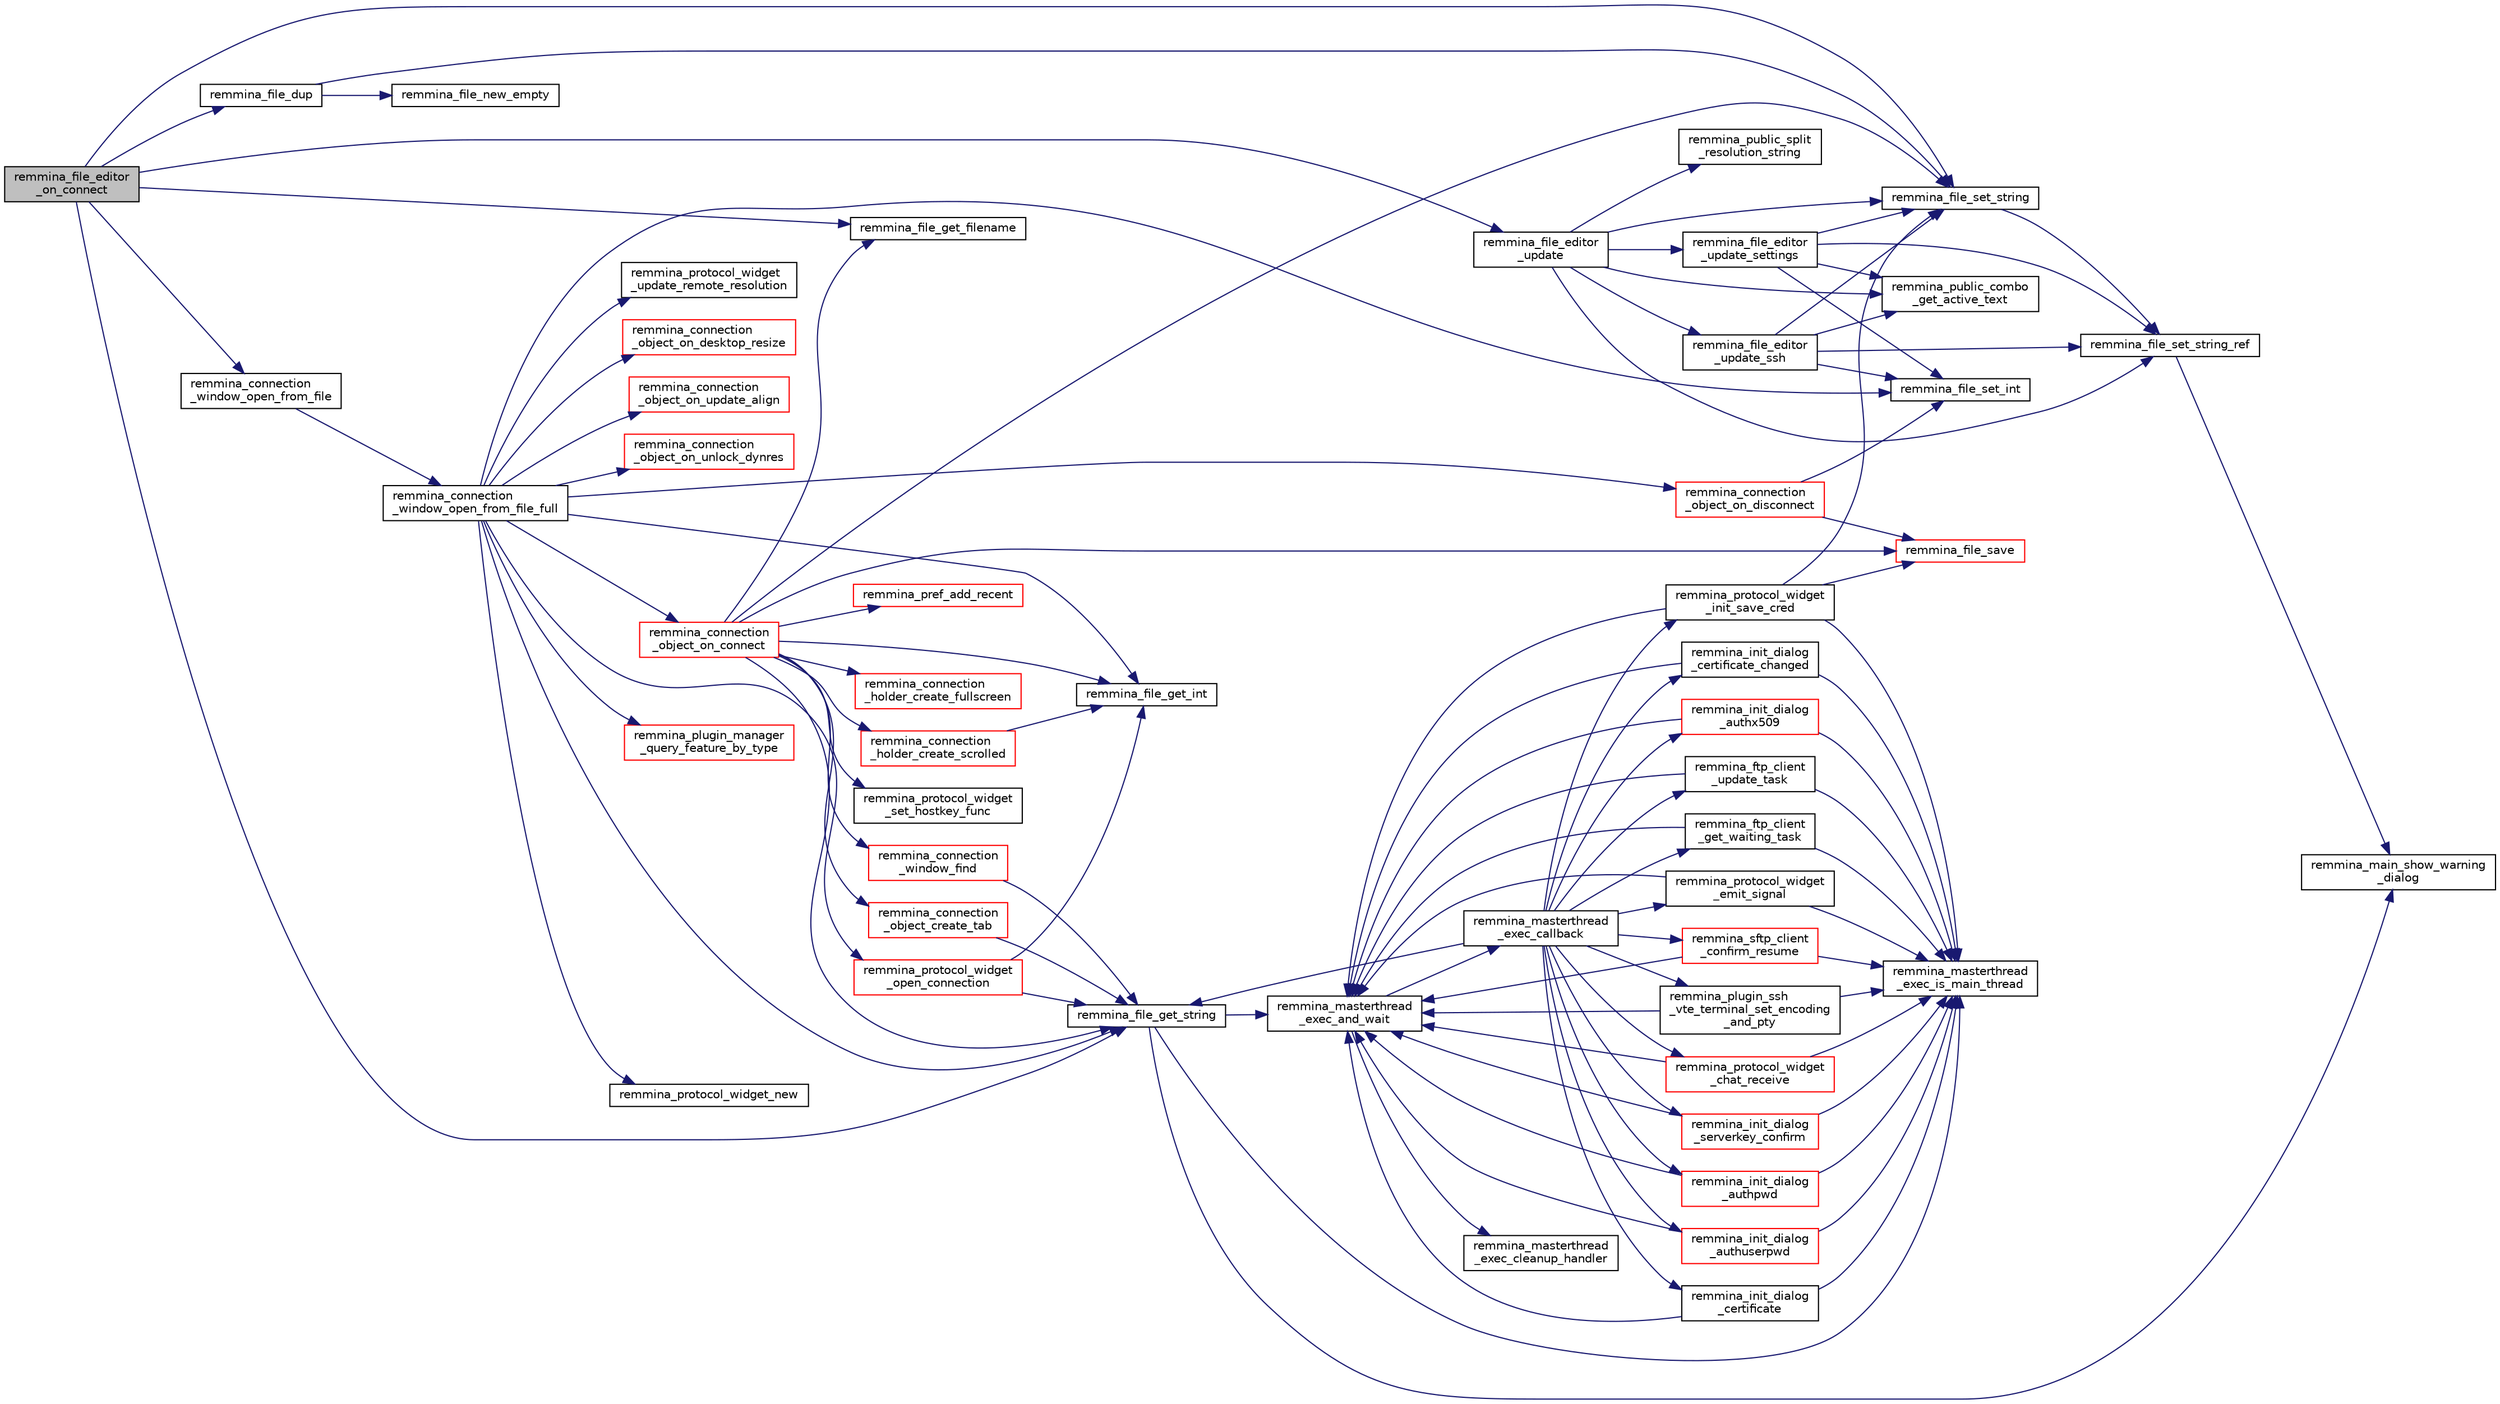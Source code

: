 digraph "remmina_file_editor_on_connect"
{
  edge [fontname="Helvetica",fontsize="10",labelfontname="Helvetica",labelfontsize="10"];
  node [fontname="Helvetica",fontsize="10",shape=record];
  rankdir="LR";
  Node2370 [label="remmina_file_editor\l_on_connect",height=0.2,width=0.4,color="black", fillcolor="grey75", style="filled", fontcolor="black"];
  Node2370 -> Node2371 [color="midnightblue",fontsize="10",style="solid",fontname="Helvetica"];
  Node2371 [label="remmina_file_editor\l_update",height=0.2,width=0.4,color="black", fillcolor="white", style="filled",URL="$remmina__file__editor_8c.html#ab5583c8b2ff4cfa003d7bdc69cff0067"];
  Node2371 -> Node2372 [color="midnightblue",fontsize="10",style="solid",fontname="Helvetica"];
  Node2372 [label="remmina_file_set_string",height=0.2,width=0.4,color="black", fillcolor="white", style="filled",URL="$remmina__file_8c.html#a85ca1ca2d0bf9ef29e490c6f4527a954"];
  Node2372 -> Node2373 [color="midnightblue",fontsize="10",style="solid",fontname="Helvetica"];
  Node2373 [label="remmina_file_set_string_ref",height=0.2,width=0.4,color="black", fillcolor="white", style="filled",URL="$remmina__file_8c.html#a74951c1067a1a5e1341f5e1c1206dec6"];
  Node2373 -> Node2374 [color="midnightblue",fontsize="10",style="solid",fontname="Helvetica"];
  Node2374 [label="remmina_main_show_warning\l_dialog",height=0.2,width=0.4,color="black", fillcolor="white", style="filled",URL="$remmina__main_8c.html#ad99b9c0bf2fa8c166a8b4a09e06ffdf7"];
  Node2371 -> Node2373 [color="midnightblue",fontsize="10",style="solid",fontname="Helvetica"];
  Node2371 -> Node2375 [color="midnightblue",fontsize="10",style="solid",fontname="Helvetica"];
  Node2375 [label="remmina_public_combo\l_get_active_text",height=0.2,width=0.4,color="black", fillcolor="white", style="filled",URL="$remmina__public_8c.html#af1679d83834c8409f23e00c555d677fb"];
  Node2371 -> Node2376 [color="midnightblue",fontsize="10",style="solid",fontname="Helvetica"];
  Node2376 [label="remmina_public_split\l_resolution_string",height=0.2,width=0.4,color="black", fillcolor="white", style="filled",URL="$remmina__public_8c.html#aaf3fdb980c24cd06965b85ebcdd79173"];
  Node2371 -> Node2377 [color="midnightblue",fontsize="10",style="solid",fontname="Helvetica"];
  Node2377 [label="remmina_file_editor\l_update_ssh",height=0.2,width=0.4,color="black", fillcolor="white", style="filled",URL="$remmina__file__editor_8c.html#af56d68ee8ab4f5e5a8f19188ebed0120"];
  Node2377 -> Node2373 [color="midnightblue",fontsize="10",style="solid",fontname="Helvetica"];
  Node2377 -> Node2375 [color="midnightblue",fontsize="10",style="solid",fontname="Helvetica"];
  Node2377 -> Node2378 [color="midnightblue",fontsize="10",style="solid",fontname="Helvetica"];
  Node2378 [label="remmina_file_set_int",height=0.2,width=0.4,color="black", fillcolor="white", style="filled",URL="$remmina__file_8c.html#af153b0d289ac93f6ecdaa15d5f3b9b8c"];
  Node2377 -> Node2372 [color="midnightblue",fontsize="10",style="solid",fontname="Helvetica"];
  Node2371 -> Node2379 [color="midnightblue",fontsize="10",style="solid",fontname="Helvetica"];
  Node2379 [label="remmina_file_editor\l_update_settings",height=0.2,width=0.4,color="black", fillcolor="white", style="filled",URL="$remmina__file__editor_8c.html#a1a88820e6278cc50eb59a6333c7f40dd"];
  Node2379 -> Node2372 [color="midnightblue",fontsize="10",style="solid",fontname="Helvetica"];
  Node2379 -> Node2373 [color="midnightblue",fontsize="10",style="solid",fontname="Helvetica"];
  Node2379 -> Node2375 [color="midnightblue",fontsize="10",style="solid",fontname="Helvetica"];
  Node2379 -> Node2378 [color="midnightblue",fontsize="10",style="solid",fontname="Helvetica"];
  Node2370 -> Node2380 [color="midnightblue",fontsize="10",style="solid",fontname="Helvetica"];
  Node2380 [label="remmina_file_dup",height=0.2,width=0.4,color="black", fillcolor="white", style="filled",URL="$remmina__file_8c.html#a3fb992fced83e0f1c4e4e3c8d2206be5"];
  Node2380 -> Node2381 [color="midnightblue",fontsize="10",style="solid",fontname="Helvetica"];
  Node2381 [label="remmina_file_new_empty",height=0.2,width=0.4,color="black", fillcolor="white", style="filled",URL="$remmina__file_8c.html#adab087b7139756f029020a87a5438cfa"];
  Node2380 -> Node2372 [color="midnightblue",fontsize="10",style="solid",fontname="Helvetica"];
  Node2370 -> Node2382 [color="midnightblue",fontsize="10",style="solid",fontname="Helvetica"];
  Node2382 [label="remmina_file_get_filename",height=0.2,width=0.4,color="black", fillcolor="white", style="filled",URL="$remmina__file_8c.html#ad1e4f3a0f64cd98e301044b6c38a1f1d"];
  Node2370 -> Node2372 [color="midnightblue",fontsize="10",style="solid",fontname="Helvetica"];
  Node2370 -> Node2383 [color="midnightblue",fontsize="10",style="solid",fontname="Helvetica"];
  Node2383 [label="remmina_file_get_string",height=0.2,width=0.4,color="black", fillcolor="white", style="filled",URL="$remmina__file_8c.html#a8eb1b213d9d08c6ad13683ce05f4355e"];
  Node2383 -> Node2384 [color="midnightblue",fontsize="10",style="solid",fontname="Helvetica"];
  Node2384 [label="remmina_masterthread\l_exec_is_main_thread",height=0.2,width=0.4,color="black", fillcolor="white", style="filled",URL="$remmina__masterthread__exec_8c.html#a3a52e863a3a3da6da6bb5d36c13b7ff4"];
  Node2383 -> Node2385 [color="midnightblue",fontsize="10",style="solid",fontname="Helvetica"];
  Node2385 [label="remmina_masterthread\l_exec_and_wait",height=0.2,width=0.4,color="black", fillcolor="white", style="filled",URL="$remmina__masterthread__exec_8c.html#a14628c2470cac50e87916a70ea05c97d"];
  Node2385 -> Node2386 [color="midnightblue",fontsize="10",style="solid",fontname="Helvetica"];
  Node2386 [label="remmina_masterthread\l_exec_cleanup_handler",height=0.2,width=0.4,color="black", fillcolor="white", style="filled",URL="$remmina__masterthread__exec_8c.html#a94985f15fd0d27c037824ee90b0ecd3c"];
  Node2385 -> Node2387 [color="midnightblue",fontsize="10",style="solid",fontname="Helvetica"];
  Node2387 [label="remmina_masterthread\l_exec_callback",height=0.2,width=0.4,color="black", fillcolor="white", style="filled",URL="$remmina__masterthread__exec_8c.html#ae5c4d736f1856249c255430e010a179f"];
  Node2387 -> Node2388 [color="midnightblue",fontsize="10",style="solid",fontname="Helvetica"];
  Node2388 [label="remmina_protocol_widget\l_init_save_cred",height=0.2,width=0.4,color="black", fillcolor="white", style="filled",URL="$remmina__protocol__widget_8c.html#a7ac09ee83afa8a1a60cadf56b0ec83a6"];
  Node2388 -> Node2384 [color="midnightblue",fontsize="10",style="solid",fontname="Helvetica"];
  Node2388 -> Node2385 [color="midnightblue",fontsize="10",style="solid",fontname="Helvetica"];
  Node2388 -> Node2372 [color="midnightblue",fontsize="10",style="solid",fontname="Helvetica"];
  Node2388 -> Node2389 [color="midnightblue",fontsize="10",style="solid",fontname="Helvetica"];
  Node2389 [label="remmina_file_save",height=0.2,width=0.4,color="red", fillcolor="white", style="filled",URL="$remmina__file_8c.html#a8c893a5deec9bc446bd89cc9973416c7"];
  Node2387 -> Node2429 [color="midnightblue",fontsize="10",style="solid",fontname="Helvetica"];
  Node2429 [label="remmina_protocol_widget\l_chat_receive",height=0.2,width=0.4,color="red", fillcolor="white", style="filled",URL="$remmina__protocol__widget_8c.html#ae2522242b3f39ee84ee8cf75170de0c0"];
  Node2429 -> Node2384 [color="midnightblue",fontsize="10",style="solid",fontname="Helvetica"];
  Node2429 -> Node2385 [color="midnightblue",fontsize="10",style="solid",fontname="Helvetica"];
  Node2387 -> Node2383 [color="midnightblue",fontsize="10",style="solid",fontname="Helvetica"];
  Node2387 -> Node2433 [color="midnightblue",fontsize="10",style="solid",fontname="Helvetica"];
  Node2433 [label="remmina_init_dialog\l_serverkey_confirm",height=0.2,width=0.4,color="red", fillcolor="white", style="filled",URL="$remmina__init__dialog_8c.html#a11fba22fe5f7f85985e01b499a52e534"];
  Node2433 -> Node2384 [color="midnightblue",fontsize="10",style="solid",fontname="Helvetica"];
  Node2433 -> Node2385 [color="midnightblue",fontsize="10",style="solid",fontname="Helvetica"];
  Node2387 -> Node2435 [color="midnightblue",fontsize="10",style="solid",fontname="Helvetica"];
  Node2435 [label="remmina_init_dialog\l_authpwd",height=0.2,width=0.4,color="red", fillcolor="white", style="filled",URL="$remmina__init__dialog_8c.html#a755fc90b41b65cd6106915ab501433fa"];
  Node2435 -> Node2384 [color="midnightblue",fontsize="10",style="solid",fontname="Helvetica"];
  Node2435 -> Node2385 [color="midnightblue",fontsize="10",style="solid",fontname="Helvetica"];
  Node2387 -> Node2436 [color="midnightblue",fontsize="10",style="solid",fontname="Helvetica"];
  Node2436 [label="remmina_init_dialog\l_authuserpwd",height=0.2,width=0.4,color="red", fillcolor="white", style="filled",URL="$remmina__init__dialog_8c.html#ad941f2348cd1752fc9d58c263690726c"];
  Node2436 -> Node2384 [color="midnightblue",fontsize="10",style="solid",fontname="Helvetica"];
  Node2436 -> Node2385 [color="midnightblue",fontsize="10",style="solid",fontname="Helvetica"];
  Node2387 -> Node2437 [color="midnightblue",fontsize="10",style="solid",fontname="Helvetica"];
  Node2437 [label="remmina_init_dialog\l_certificate",height=0.2,width=0.4,color="black", fillcolor="white", style="filled",URL="$remmina__init__dialog_8c.html#abd47233840e1eefc1d511bc4e153b98b"];
  Node2437 -> Node2384 [color="midnightblue",fontsize="10",style="solid",fontname="Helvetica"];
  Node2437 -> Node2385 [color="midnightblue",fontsize="10",style="solid",fontname="Helvetica"];
  Node2387 -> Node2438 [color="midnightblue",fontsize="10",style="solid",fontname="Helvetica"];
  Node2438 [label="remmina_init_dialog\l_certificate_changed",height=0.2,width=0.4,color="black", fillcolor="white", style="filled",URL="$remmina__init__dialog_8c.html#a07e0824fe19e8169d076878aca502fc8"];
  Node2438 -> Node2384 [color="midnightblue",fontsize="10",style="solid",fontname="Helvetica"];
  Node2438 -> Node2385 [color="midnightblue",fontsize="10",style="solid",fontname="Helvetica"];
  Node2387 -> Node2439 [color="midnightblue",fontsize="10",style="solid",fontname="Helvetica"];
  Node2439 [label="remmina_init_dialog\l_authx509",height=0.2,width=0.4,color="red", fillcolor="white", style="filled",URL="$remmina__init__dialog_8c.html#a022dc4f1c87b00dac294837358394ddf"];
  Node2439 -> Node2384 [color="midnightblue",fontsize="10",style="solid",fontname="Helvetica"];
  Node2439 -> Node2385 [color="midnightblue",fontsize="10",style="solid",fontname="Helvetica"];
  Node2387 -> Node2441 [color="midnightblue",fontsize="10",style="solid",fontname="Helvetica"];
  Node2441 [label="remmina_ftp_client\l_update_task",height=0.2,width=0.4,color="black", fillcolor="white", style="filled",URL="$remmina__ftp__client_8c.html#ad96358f40ab056c91f796ddda886a1dd"];
  Node2441 -> Node2384 [color="midnightblue",fontsize="10",style="solid",fontname="Helvetica"];
  Node2441 -> Node2385 [color="midnightblue",fontsize="10",style="solid",fontname="Helvetica"];
  Node2387 -> Node2442 [color="midnightblue",fontsize="10",style="solid",fontname="Helvetica"];
  Node2442 [label="remmina_ftp_client\l_get_waiting_task",height=0.2,width=0.4,color="black", fillcolor="white", style="filled",URL="$remmina__ftp__client_8c.html#a33e4993b60c36eae89a6a0a943d28141"];
  Node2442 -> Node2384 [color="midnightblue",fontsize="10",style="solid",fontname="Helvetica"];
  Node2442 -> Node2385 [color="midnightblue",fontsize="10",style="solid",fontname="Helvetica"];
  Node2387 -> Node2443 [color="midnightblue",fontsize="10",style="solid",fontname="Helvetica"];
  Node2443 [label="remmina_protocol_widget\l_emit_signal",height=0.2,width=0.4,color="black", fillcolor="white", style="filled",URL="$remmina__protocol__widget_8c.html#ac3e5a7f14aef4adb2e57d35e9c180b3b"];
  Node2443 -> Node2384 [color="midnightblue",fontsize="10",style="solid",fontname="Helvetica"];
  Node2443 -> Node2385 [color="midnightblue",fontsize="10",style="solid",fontname="Helvetica"];
  Node2387 -> Node2444 [color="midnightblue",fontsize="10",style="solid",fontname="Helvetica"];
  Node2444 [label="remmina_sftp_client\l_confirm_resume",height=0.2,width=0.4,color="red", fillcolor="white", style="filled",URL="$remmina__sftp__client_8c.html#a138904893cb9c7f6535b8dfc7ba17e33"];
  Node2444 -> Node2384 [color="midnightblue",fontsize="10",style="solid",fontname="Helvetica"];
  Node2444 -> Node2385 [color="midnightblue",fontsize="10",style="solid",fontname="Helvetica"];
  Node2387 -> Node2446 [color="midnightblue",fontsize="10",style="solid",fontname="Helvetica"];
  Node2446 [label="remmina_plugin_ssh\l_vte_terminal_set_encoding\l_and_pty",height=0.2,width=0.4,color="black", fillcolor="white", style="filled",URL="$remmina__ssh__plugin_8c.html#adc8e3776e67abca9ab913bc33172e4ce"];
  Node2446 -> Node2384 [color="midnightblue",fontsize="10",style="solid",fontname="Helvetica"];
  Node2446 -> Node2385 [color="midnightblue",fontsize="10",style="solid",fontname="Helvetica"];
  Node2383 -> Node2374 [color="midnightblue",fontsize="10",style="solid",fontname="Helvetica"];
  Node2370 -> Node2447 [color="midnightblue",fontsize="10",style="solid",fontname="Helvetica"];
  Node2447 [label="remmina_connection\l_window_open_from_file",height=0.2,width=0.4,color="black", fillcolor="white", style="filled",URL="$remmina__connection__window_8c.html#a1c7f722a89609523cc4de079cc82f23c"];
  Node2447 -> Node2448 [color="midnightblue",fontsize="10",style="solid",fontname="Helvetica"];
  Node2448 [label="remmina_connection\l_window_open_from_file_full",height=0.2,width=0.4,color="black", fillcolor="white", style="filled",URL="$remmina__connection__window_8c.html#adbf2b670ca3bae96a99cb0b36021a961"];
  Node2448 -> Node2449 [color="midnightblue",fontsize="10",style="solid",fontname="Helvetica"];
  Node2449 [label="remmina_protocol_widget_new",height=0.2,width=0.4,color="black", fillcolor="white", style="filled",URL="$remmina__protocol__widget_8c.html#a5c2137462d3168e90c812f1ce75a6e62"];
  Node2448 -> Node2450 [color="midnightblue",fontsize="10",style="solid",fontname="Helvetica"];
  Node2450 [label="remmina_protocol_widget\l_update_remote_resolution",height=0.2,width=0.4,color="black", fillcolor="white", style="filled",URL="$remmina__protocol__widget_8c.html#a75c70486dec7682aeccaab235e65f6a1"];
  Node2448 -> Node2420 [color="midnightblue",fontsize="10",style="solid",fontname="Helvetica"];
  Node2420 [label="remmina_file_get_int",height=0.2,width=0.4,color="black", fillcolor="white", style="filled",URL="$remmina__file_8c.html#a4884356c195dcfb4ceacf641a1e74e66"];
  Node2448 -> Node2451 [color="midnightblue",fontsize="10",style="solid",fontname="Helvetica"];
  Node2451 [label="remmina_connection\l_object_on_connect",height=0.2,width=0.4,color="red", fillcolor="white", style="filled",URL="$remmina__connection__window_8c.html#a0ad685a873ecef95ec13caba17e0c22e"];
  Node2451 -> Node2452 [color="midnightblue",fontsize="10",style="solid",fontname="Helvetica"];
  Node2452 [label="remmina_connection\l_window_find",height=0.2,width=0.4,color="red", fillcolor="white", style="filled",URL="$remmina__connection__window_8c.html#ae73329eababe2888df3ace5c2b94b410"];
  Node2452 -> Node2383 [color="midnightblue",fontsize="10",style="solid",fontname="Helvetica"];
  Node2451 -> Node2454 [color="midnightblue",fontsize="10",style="solid",fontname="Helvetica"];
  Node2454 [label="remmina_protocol_widget\l_set_hostkey_func",height=0.2,width=0.4,color="black", fillcolor="white", style="filled",URL="$remmina__protocol__widget_8c.html#a9e77e4da16282ef5413f57b124038bff"];
  Node2451 -> Node2382 [color="midnightblue",fontsize="10",style="solid",fontname="Helvetica"];
  Node2451 -> Node2455 [color="midnightblue",fontsize="10",style="solid",fontname="Helvetica"];
  Node2455 [label="remmina_pref_add_recent",height=0.2,width=0.4,color="red", fillcolor="white", style="filled",URL="$remmina__pref_8c.html#ab9e75c6bf39aa93a87d421fc3d742d60"];
  Node2451 -> Node2383 [color="midnightblue",fontsize="10",style="solid",fontname="Helvetica"];
  Node2451 -> Node2372 [color="midnightblue",fontsize="10",style="solid",fontname="Helvetica"];
  Node2451 -> Node2389 [color="midnightblue",fontsize="10",style="solid",fontname="Helvetica"];
  Node2451 -> Node2420 [color="midnightblue",fontsize="10",style="solid",fontname="Helvetica"];
  Node2451 -> Node2461 [color="midnightblue",fontsize="10",style="solid",fontname="Helvetica"];
  Node2461 [label="remmina_connection\l_holder_create_fullscreen",height=0.2,width=0.4,color="red", fillcolor="white", style="filled",URL="$remmina__connection__window_8c.html#ae67ca4d276339723c1ff87fc224eaccf"];
  Node2451 -> Node2513 [color="midnightblue",fontsize="10",style="solid",fontname="Helvetica"];
  Node2513 [label="remmina_connection\l_holder_create_scrolled",height=0.2,width=0.4,color="red", fillcolor="white", style="filled",URL="$remmina__connection__window_8c.html#a57b3656c37df65d276ddd50a16906dc7"];
  Node2513 -> Node2420 [color="midnightblue",fontsize="10",style="solid",fontname="Helvetica"];
  Node2451 -> Node2575 [color="midnightblue",fontsize="10",style="solid",fontname="Helvetica"];
  Node2575 [label="remmina_connection\l_object_create_tab",height=0.2,width=0.4,color="red", fillcolor="white", style="filled",URL="$remmina__connection__window_8c.html#a888c4dd031e9366a3284cb34351865aa"];
  Node2575 -> Node2383 [color="midnightblue",fontsize="10",style="solid",fontname="Helvetica"];
  Node2448 -> Node2604 [color="midnightblue",fontsize="10",style="solid",fontname="Helvetica"];
  Node2604 [label="remmina_connection\l_object_on_disconnect",height=0.2,width=0.4,color="red", fillcolor="white", style="filled",URL="$remmina__connection__window_8c.html#ad6ea67e2303625444fb4936a114e82df"];
  Node2604 -> Node2378 [color="midnightblue",fontsize="10",style="solid",fontname="Helvetica"];
  Node2604 -> Node2389 [color="midnightblue",fontsize="10",style="solid",fontname="Helvetica"];
  Node2448 -> Node2631 [color="midnightblue",fontsize="10",style="solid",fontname="Helvetica"];
  Node2631 [label="remmina_connection\l_object_on_desktop_resize",height=0.2,width=0.4,color="red", fillcolor="white", style="filled",URL="$remmina__connection__window_8c.html#a3bb0386b166904eb00902d08d6c959a5"];
  Node2448 -> Node2632 [color="midnightblue",fontsize="10",style="solid",fontname="Helvetica"];
  Node2632 [label="remmina_connection\l_object_on_update_align",height=0.2,width=0.4,color="red", fillcolor="white", style="filled",URL="$remmina__connection__window_8c.html#a0872efe4b1084b17bab7ac962920c3e9"];
  Node2448 -> Node2633 [color="midnightblue",fontsize="10",style="solid",fontname="Helvetica"];
  Node2633 [label="remmina_connection\l_object_on_unlock_dynres",height=0.2,width=0.4,color="red", fillcolor="white", style="filled",URL="$remmina__connection__window_8c.html#a0cffd168e21bdd3d9469ca2e86e19c31"];
  Node2448 -> Node2634 [color="midnightblue",fontsize="10",style="solid",fontname="Helvetica"];
  Node2634 [label="remmina_plugin_manager\l_query_feature_by_type",height=0.2,width=0.4,color="red", fillcolor="white", style="filled",URL="$remmina__plugin__manager_8c.html#a1668951fd7067f2c405e001836855080"];
  Node2448 -> Node2383 [color="midnightblue",fontsize="10",style="solid",fontname="Helvetica"];
  Node2448 -> Node2378 [color="midnightblue",fontsize="10",style="solid",fontname="Helvetica"];
  Node2448 -> Node2635 [color="midnightblue",fontsize="10",style="solid",fontname="Helvetica"];
  Node2635 [label="remmina_protocol_widget\l_open_connection",height=0.2,width=0.4,color="red", fillcolor="white", style="filled",URL="$remmina__protocol__widget_8c.html#aeffcbd7db351d4cacd7c8ba801ea2c37"];
  Node2635 -> Node2420 [color="midnightblue",fontsize="10",style="solid",fontname="Helvetica"];
  Node2635 -> Node2383 [color="midnightblue",fontsize="10",style="solid",fontname="Helvetica"];
}
